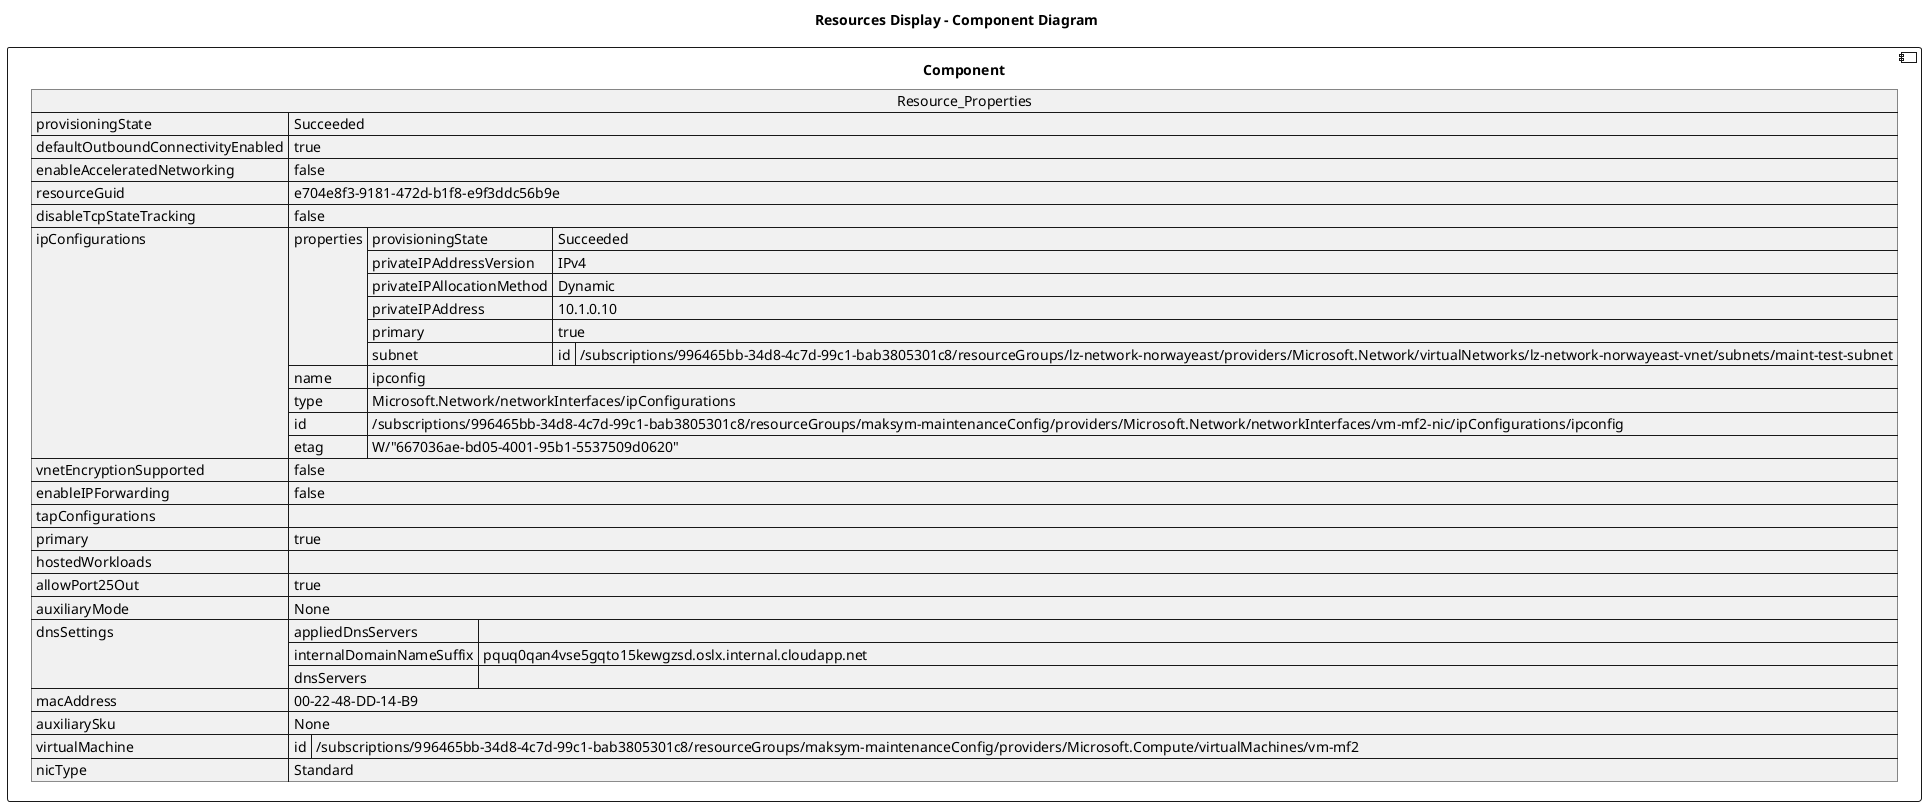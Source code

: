 @startuml

title Resources Display - Component Diagram

component Component {

json  Resource_Properties {
  "provisioningState": "Succeeded",
  "defaultOutboundConnectivityEnabled": true,
  "enableAcceleratedNetworking": false,
  "resourceGuid": "e704e8f3-9181-472d-b1f8-e9f3ddc56b9e",
  "disableTcpStateTracking": false,
  "ipConfigurations": [
    {
      "properties": {
        "provisioningState": "Succeeded",
        "privateIPAddressVersion": "IPv4",
        "privateIPAllocationMethod": "Dynamic",
        "privateIPAddress": "10.1.0.10",
        "primary": true,
        "subnet": {
          "id": "/subscriptions/996465bb-34d8-4c7d-99c1-bab3805301c8/resourceGroups/lz-network-norwayeast/providers/Microsoft.Network/virtualNetworks/lz-network-norwayeast-vnet/subnets/maint-test-subnet"
        }
      },
      "name": "ipconfig",
      "type": "Microsoft.Network/networkInterfaces/ipConfigurations",
      "id": "/subscriptions/996465bb-34d8-4c7d-99c1-bab3805301c8/resourceGroups/maksym-maintenanceConfig/providers/Microsoft.Network/networkInterfaces/vm-mf2-nic/ipConfigurations/ipconfig",
      "etag": "W/\"667036ae-bd05-4001-95b1-5537509d0620\""
    }
  ],
  "vnetEncryptionSupported": false,
  "enableIPForwarding": false,
  "tapConfigurations": [],
  "primary": true,
  "hostedWorkloads": [],
  "allowPort25Out": true,
  "auxiliaryMode": "None",
  "dnsSettings": {
    "appliedDnsServers": [],
    "internalDomainNameSuffix": "pquq0qan4vse5gqto15kewgzsd.oslx.internal.cloudapp.net",
    "dnsServers": []
  },
  "macAddress": "00-22-48-DD-14-B9",
  "auxiliarySku": "None",
  "virtualMachine": {
    "id": "/subscriptions/996465bb-34d8-4c7d-99c1-bab3805301c8/resourceGroups/maksym-maintenanceConfig/providers/Microsoft.Compute/virtualMachines/vm-mf2"
  },
  "nicType": "Standard"
}
}
@enduml
